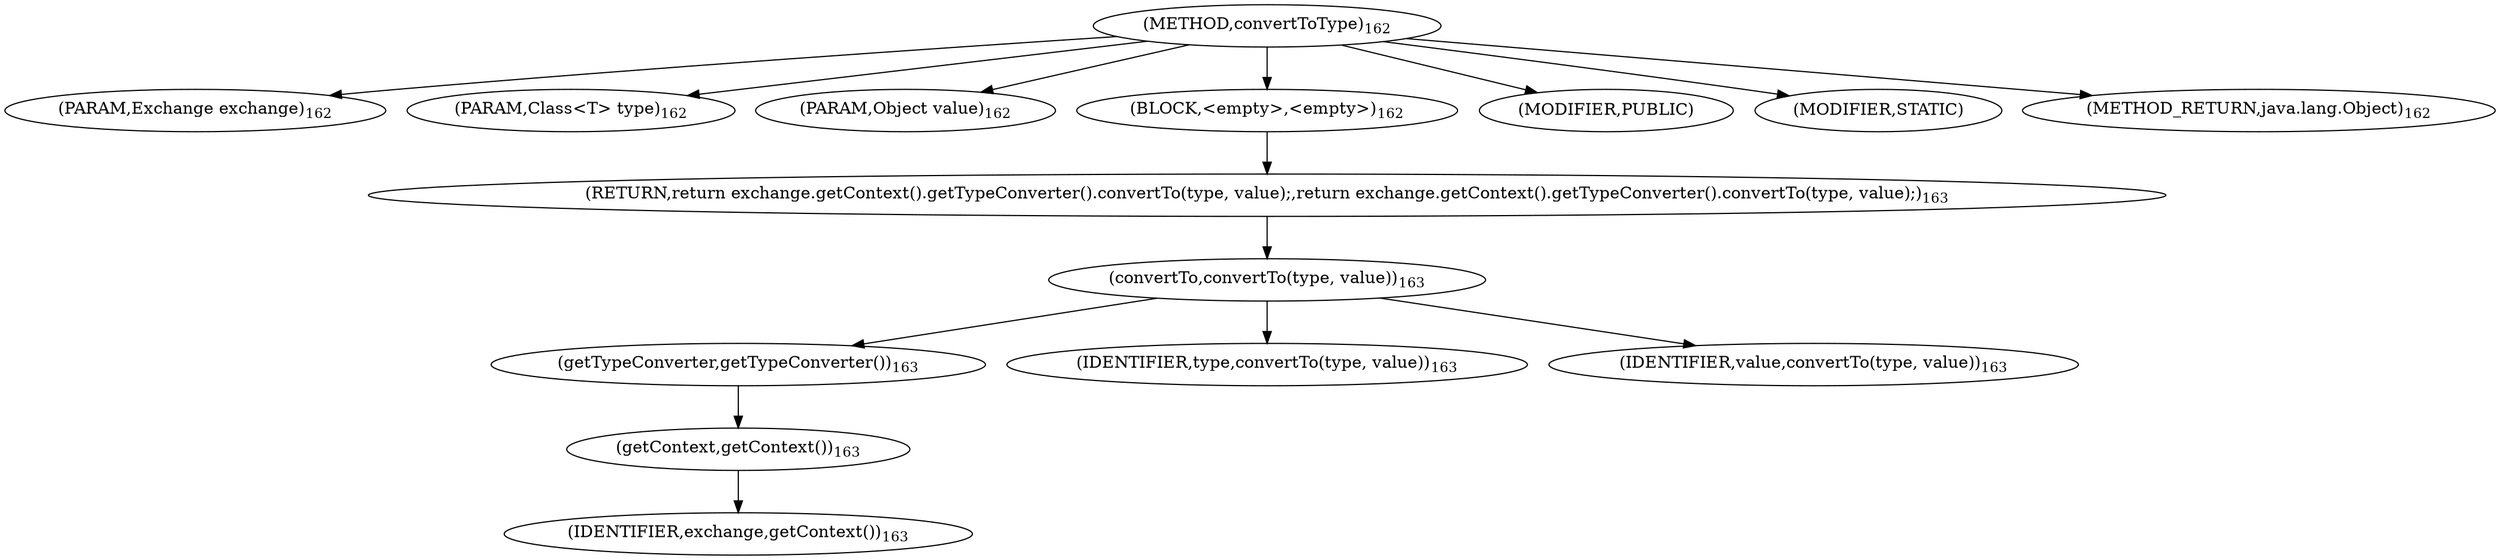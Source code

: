 digraph "convertToType" {  
"279" [label = <(METHOD,convertToType)<SUB>162</SUB>> ]
"280" [label = <(PARAM,Exchange exchange)<SUB>162</SUB>> ]
"281" [label = <(PARAM,Class&lt;T&gt; type)<SUB>162</SUB>> ]
"282" [label = <(PARAM,Object value)<SUB>162</SUB>> ]
"283" [label = <(BLOCK,&lt;empty&gt;,&lt;empty&gt;)<SUB>162</SUB>> ]
"284" [label = <(RETURN,return exchange.getContext().getTypeConverter().convertTo(type, value);,return exchange.getContext().getTypeConverter().convertTo(type, value);)<SUB>163</SUB>> ]
"285" [label = <(convertTo,convertTo(type, value))<SUB>163</SUB>> ]
"286" [label = <(getTypeConverter,getTypeConverter())<SUB>163</SUB>> ]
"287" [label = <(getContext,getContext())<SUB>163</SUB>> ]
"288" [label = <(IDENTIFIER,exchange,getContext())<SUB>163</SUB>> ]
"289" [label = <(IDENTIFIER,type,convertTo(type, value))<SUB>163</SUB>> ]
"290" [label = <(IDENTIFIER,value,convertTo(type, value))<SUB>163</SUB>> ]
"291" [label = <(MODIFIER,PUBLIC)> ]
"292" [label = <(MODIFIER,STATIC)> ]
"293" [label = <(METHOD_RETURN,java.lang.Object)<SUB>162</SUB>> ]
  "279" -> "280" 
  "279" -> "281" 
  "279" -> "282" 
  "279" -> "283" 
  "279" -> "291" 
  "279" -> "292" 
  "279" -> "293" 
  "283" -> "284" 
  "284" -> "285" 
  "285" -> "286" 
  "285" -> "289" 
  "285" -> "290" 
  "286" -> "287" 
  "287" -> "288" 
}
